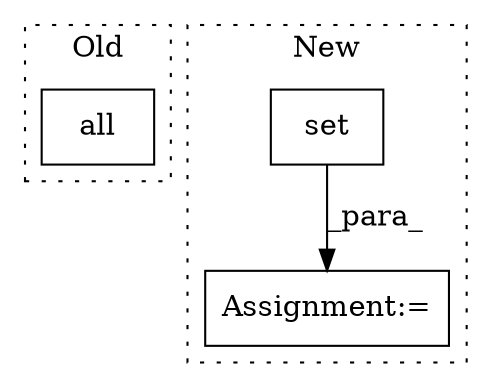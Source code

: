 digraph G {
subgraph cluster0 {
1 [label="all" a="32" s="3673" l="5" shape="box"];
label = "Old";
style="dotted";
}
subgraph cluster1 {
2 [label="set" a="32" s="2950,2976" l="4,1" shape="box"];
3 [label="Assignment:=" a="7" s="3095" l="49" shape="box"];
label = "New";
style="dotted";
}
2 -> 3 [label="_para_"];
}
